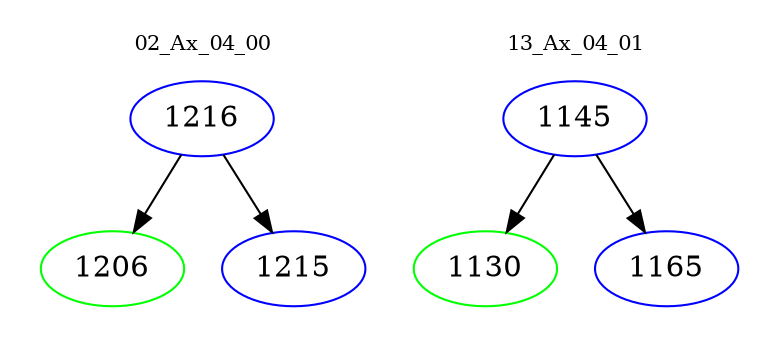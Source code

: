 digraph{
subgraph cluster_0 {
color = white
label = "02_Ax_04_00";
fontsize=10;
T0_1216 [label="1216", color="blue"]
T0_1216 -> T0_1206 [color="black"]
T0_1206 [label="1206", color="green"]
T0_1216 -> T0_1215 [color="black"]
T0_1215 [label="1215", color="blue"]
}
subgraph cluster_1 {
color = white
label = "13_Ax_04_01";
fontsize=10;
T1_1145 [label="1145", color="blue"]
T1_1145 -> T1_1130 [color="black"]
T1_1130 [label="1130", color="green"]
T1_1145 -> T1_1165 [color="black"]
T1_1165 [label="1165", color="blue"]
}
}
